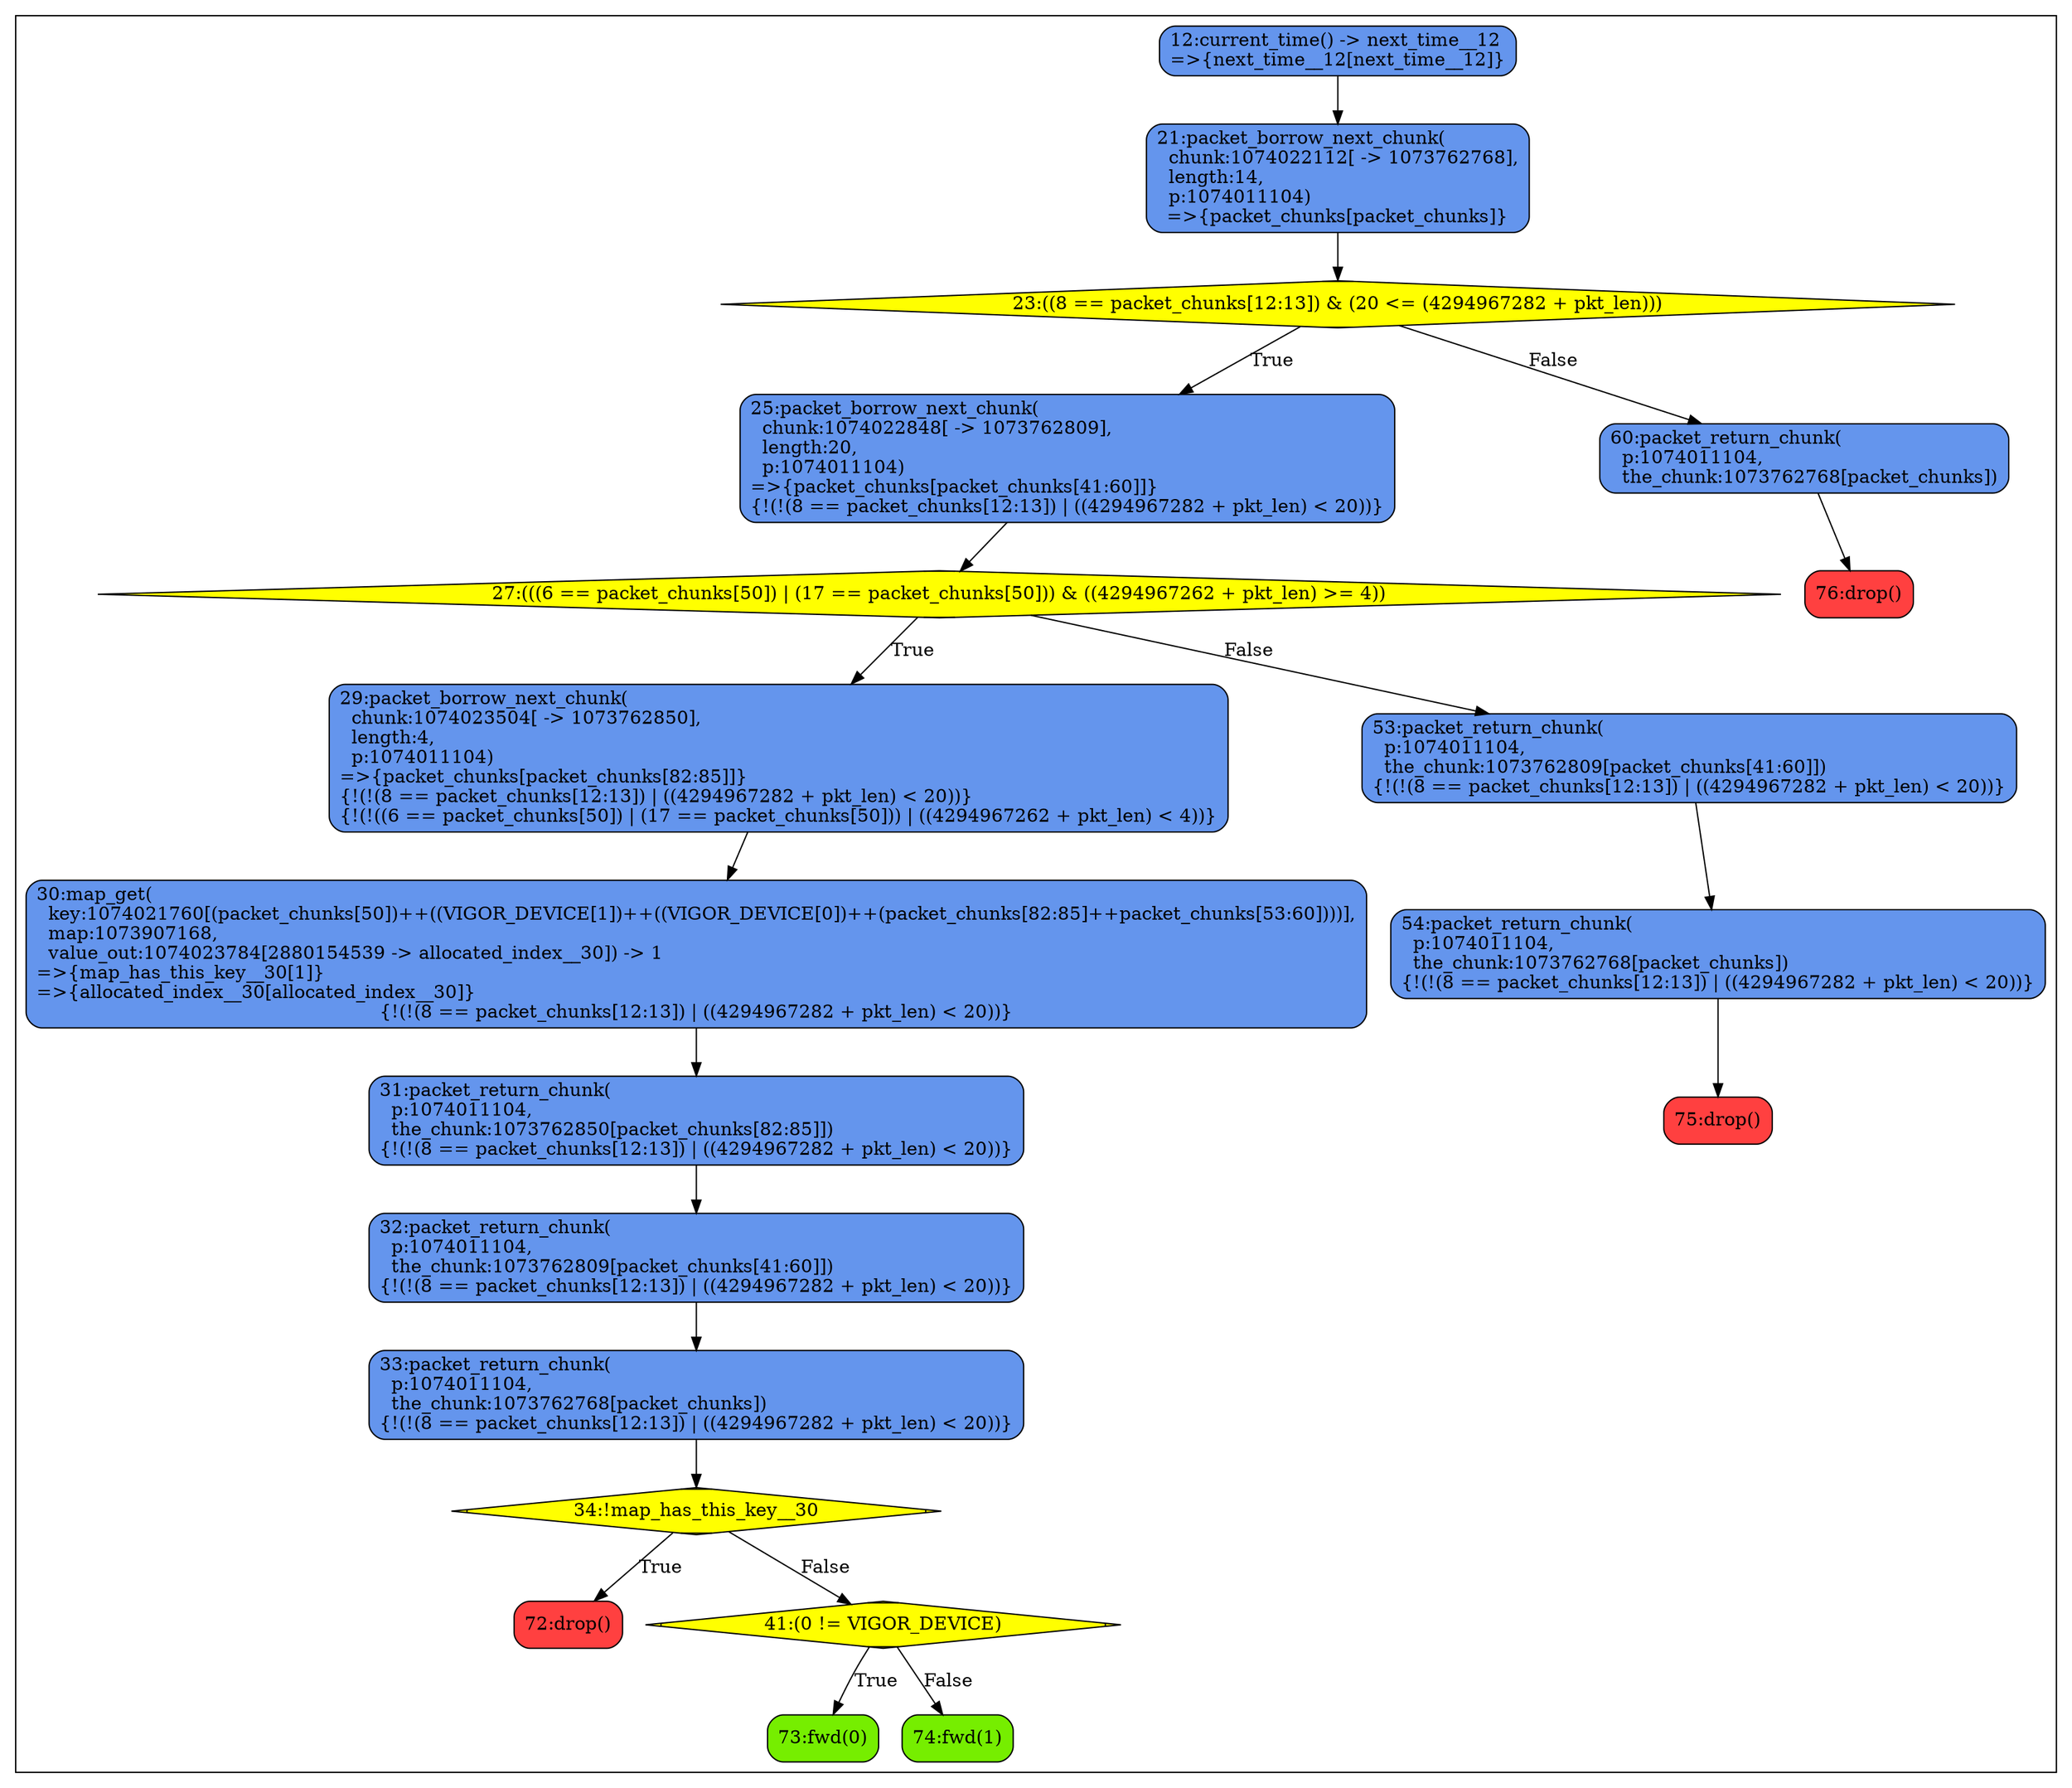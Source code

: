 digraph mygraph {
	node [shape=box style=rounded border=0];
	subgraph clusterprocess {
		node [style="rounded,filled",color=black];
		72 [label="72:drop()", fillcolor="brown1"];
		73 [label="73:fwd(0)", fillcolor="chartreuse2"];
		74 [label="74:fwd(1)", fillcolor="chartreuse2"];
		41 [shape=Mdiamond, label="41:(0 != VIGOR_DEVICE)", fillcolor="yellow"];
		41 -> 73 [label="True"];
		41 -> 74 [label="False"];
		34 [shape=Mdiamond, label="34:!map_has_this_key__30", fillcolor="yellow"];
		34 -> 72 [label="True"];
		34 -> 41 [label="False"];
		33 [label="33:packet_return_chunk(\l  p:1074011104,\l  the_chunk:1073762768[packet_chunks])\l{!(!(8 == packet_chunks[12:13]) | ((4294967282 + pkt_len) < 20))}", fillcolor="cornflowerblue"];
		33 -> 34;
		32 [label="32:packet_return_chunk(\l  p:1074011104,\l  the_chunk:1073762809[packet_chunks[41:60]])\l{!(!(8 == packet_chunks[12:13]) | ((4294967282 + pkt_len) < 20))}", fillcolor="cornflowerblue"];
		32 -> 33;
		31 [label="31:packet_return_chunk(\l  p:1074011104,\l  the_chunk:1073762850[packet_chunks[82:85]])\l{!(!(8 == packet_chunks[12:13]) | ((4294967282 + pkt_len) < 20))}", fillcolor="cornflowerblue"];
		31 -> 32;
		30 [label="30:map_get(\l  key:1074021760[(packet_chunks[50])++((VIGOR_DEVICE[1])++((VIGOR_DEVICE[0])++(packet_chunks[82:85]++packet_chunks[53:60])))],\l  map:1073907168,\l  value_out:1074023784[2880154539 -> allocated_index__30]) -> 1\l=>{map_has_this_key__30[1]}\l=>{allocated_index__30[allocated_index__30]}\l{!(!(8 == packet_chunks[12:13]) | ((4294967282 + pkt_len) < 20))}", fillcolor="cornflowerblue"];
		30 -> 31;
		29 [label="29:packet_borrow_next_chunk(\l  chunk:1074023504[ -> 1073762850],\l  length:4,\l  p:1074011104)\l=>{packet_chunks[packet_chunks[82:85]]}\l{!(!(8 == packet_chunks[12:13]) | ((4294967282 + pkt_len) < 20))}\l{!(!((6 == packet_chunks[50]) | (17 == packet_chunks[50])) | ((4294967262 + pkt_len) < 4))}", fillcolor="cornflowerblue"];
		29 -> 30;
		75 [label="75:drop()", fillcolor="brown1"];
		54 [label="54:packet_return_chunk(\l  p:1074011104,\l  the_chunk:1073762768[packet_chunks])\l{!(!(8 == packet_chunks[12:13]) | ((4294967282 + pkt_len) < 20))}", fillcolor="cornflowerblue"];
		54 -> 75;
		53 [label="53:packet_return_chunk(\l  p:1074011104,\l  the_chunk:1073762809[packet_chunks[41:60]])\l{!(!(8 == packet_chunks[12:13]) | ((4294967282 + pkt_len) < 20))}", fillcolor="cornflowerblue"];
		53 -> 54;
		27 [shape=Mdiamond, label="27:(((6 == packet_chunks[50]) | (17 == packet_chunks[50])) & ((4294967262 + pkt_len) >= 4))", fillcolor="yellow"];
		27 -> 29 [label="True"];
		27 -> 53 [label="False"];
		25 [label="25:packet_borrow_next_chunk(\l  chunk:1074022848[ -> 1073762809],\l  length:20,\l  p:1074011104)\l=>{packet_chunks[packet_chunks[41:60]]}\l{!(!(8 == packet_chunks[12:13]) | ((4294967282 + pkt_len) < 20))}", fillcolor="cornflowerblue"];
		25 -> 27;
		76 [label="76:drop()", fillcolor="brown1"];
		60 [label="60:packet_return_chunk(\l  p:1074011104,\l  the_chunk:1073762768[packet_chunks])", fillcolor="cornflowerblue"];
		60 -> 76;
		23 [shape=Mdiamond, label="23:((8 == packet_chunks[12:13]) & (20 <= (4294967282 + pkt_len)))", fillcolor="yellow"];
		23 -> 25 [label="True"];
		23 -> 60 [label="False"];
		21 [label="21:packet_borrow_next_chunk(\l  chunk:1074022112[ -> 1073762768],\l  length:14,\l  p:1074011104)\l=>{packet_chunks[packet_chunks]}", fillcolor="cornflowerblue"];
		21 -> 23;
		12 [label="12:current_time() -> next_time__12\l=>{next_time__12[next_time__12]}", fillcolor="cornflowerblue"];
		12 -> 21;
	}
}